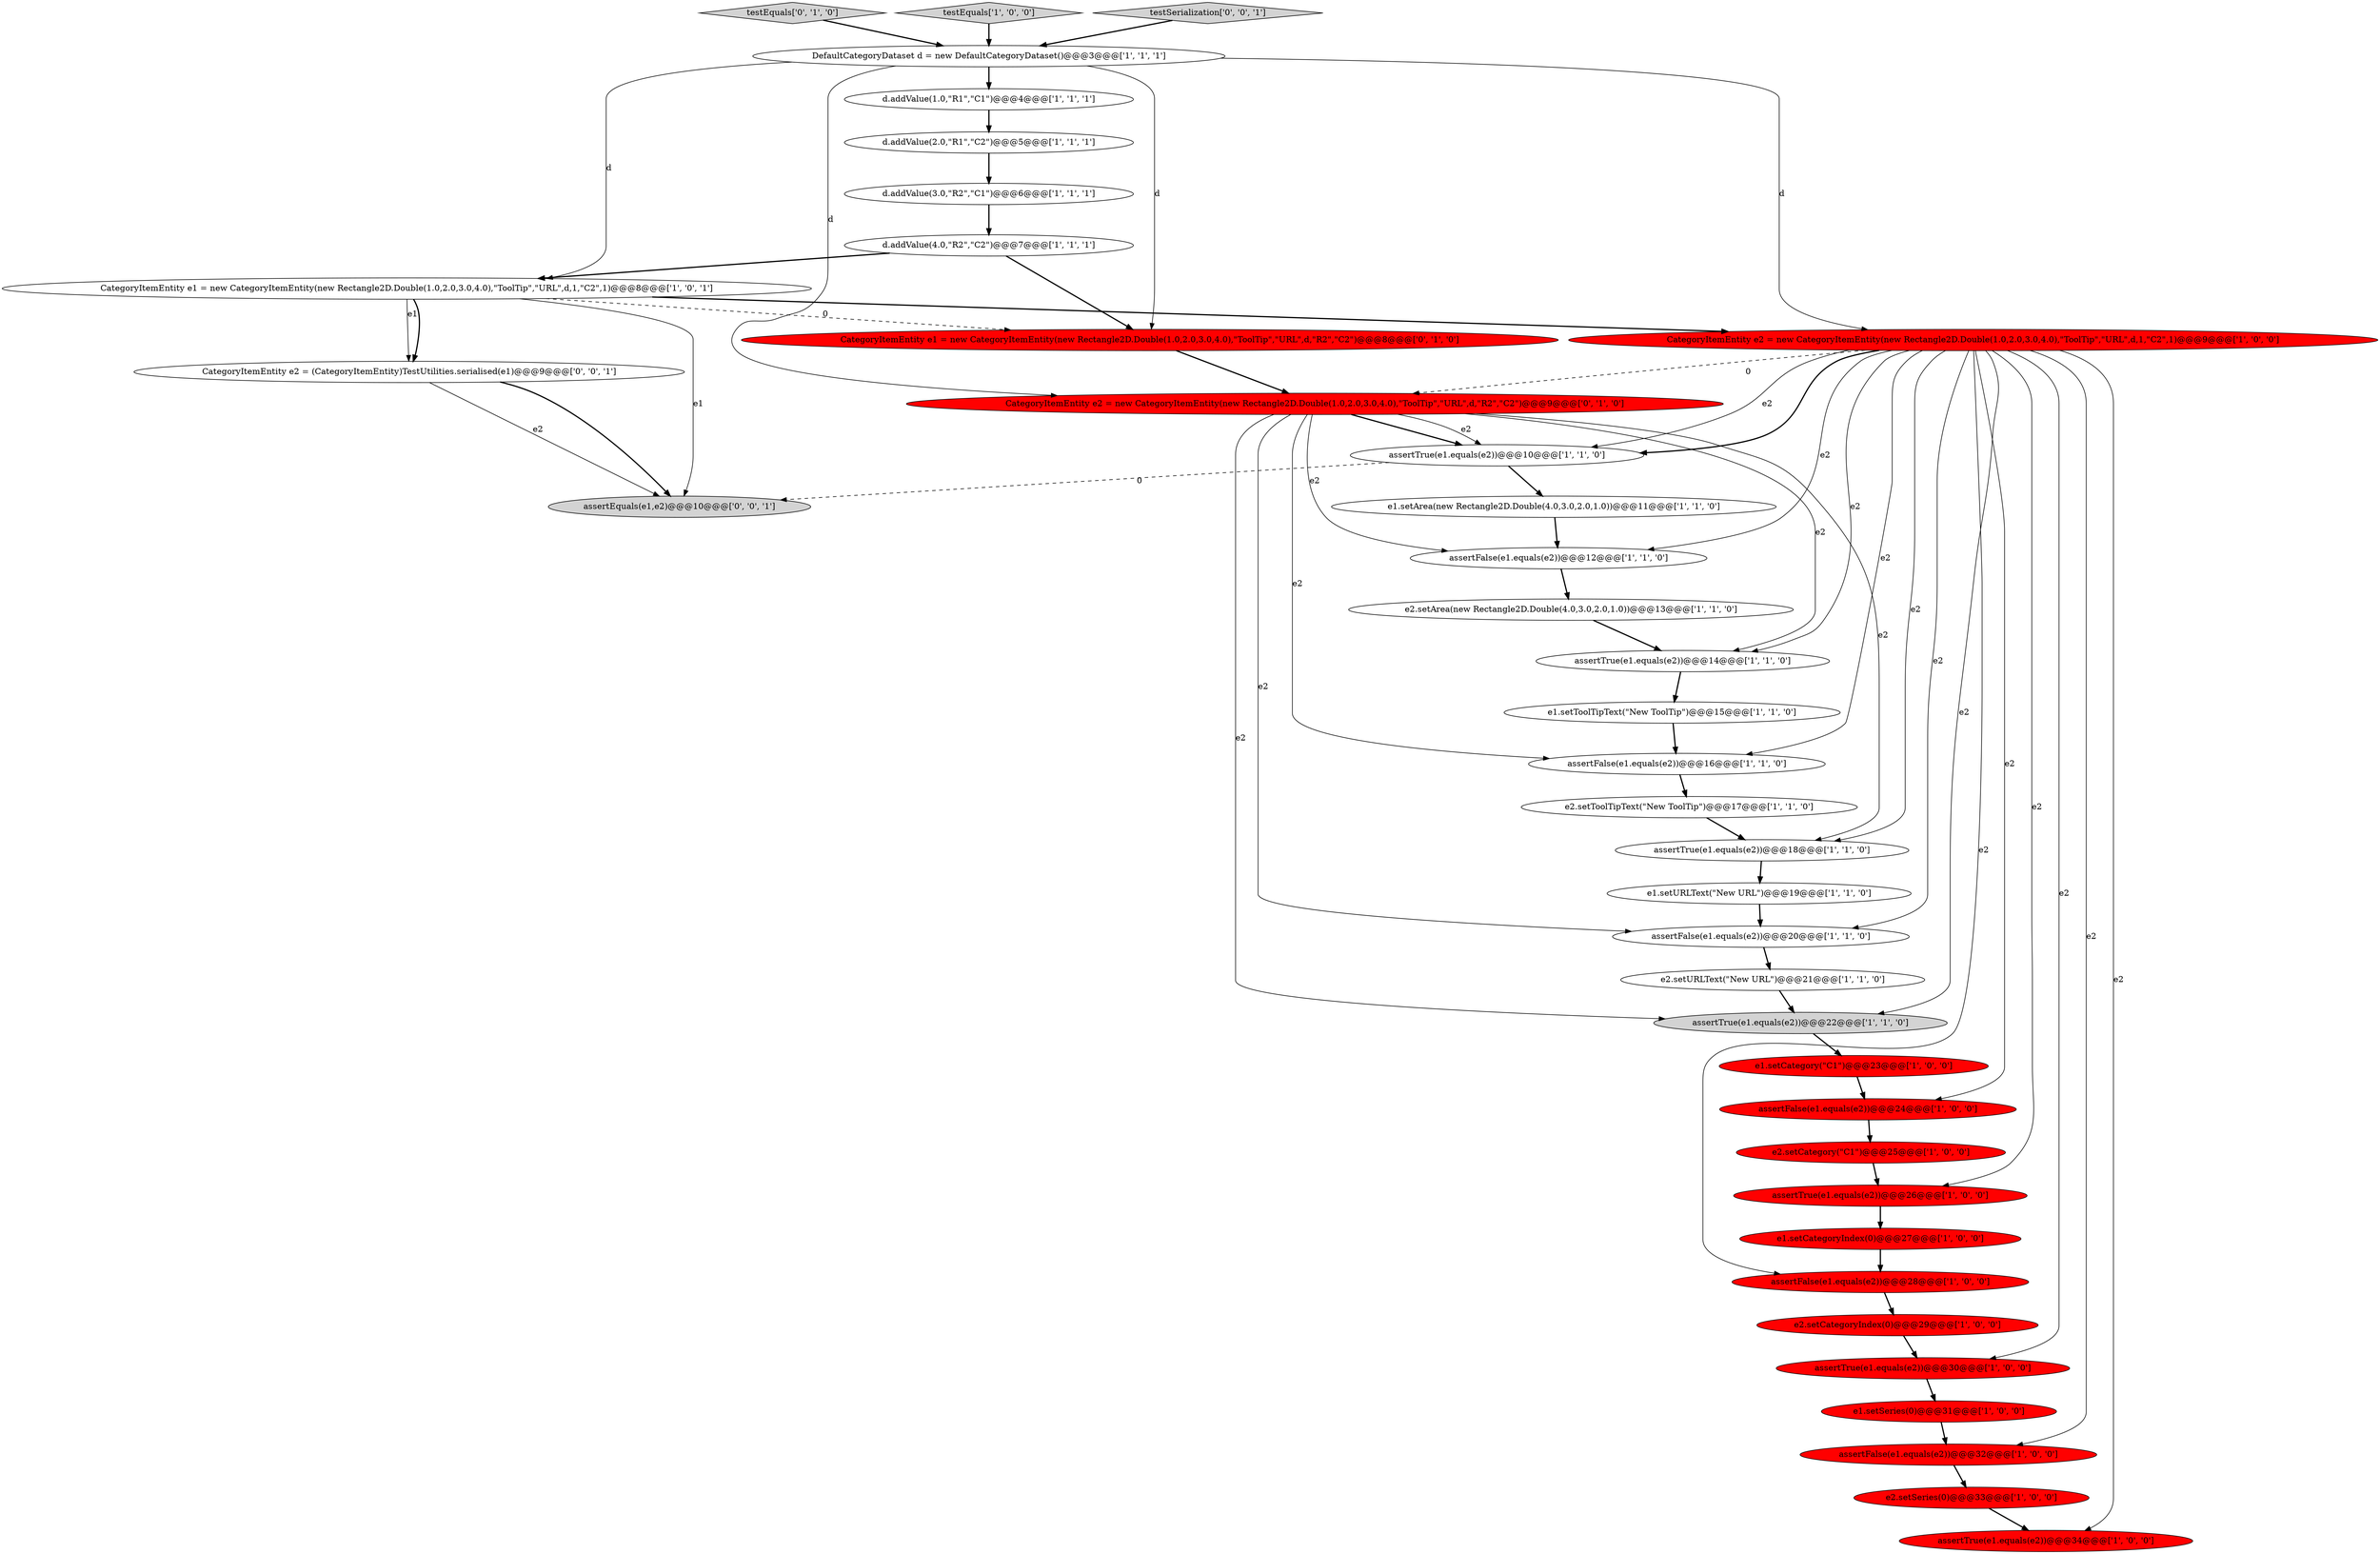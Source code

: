digraph {
19 [style = filled, label = "d.addValue(4.0,\"R2\",\"C2\")@@@7@@@['1', '1', '1']", fillcolor = white, shape = ellipse image = "AAA0AAABBB1BBB"];
9 [style = filled, label = "CategoryItemEntity e1 = new CategoryItemEntity(new Rectangle2D.Double(1.0,2.0,3.0,4.0),\"ToolTip\",\"URL\",d,1,\"C2\",1)@@@8@@@['1', '0', '1']", fillcolor = white, shape = ellipse image = "AAA0AAABBB1BBB"];
6 [style = filled, label = "assertFalse(e1.equals(e2))@@@32@@@['1', '0', '0']", fillcolor = red, shape = ellipse image = "AAA1AAABBB1BBB"];
17 [style = filled, label = "d.addValue(3.0,\"R2\",\"C1\")@@@6@@@['1', '1', '1']", fillcolor = white, shape = ellipse image = "AAA0AAABBB1BBB"];
7 [style = filled, label = "assertTrue(e1.equals(e2))@@@26@@@['1', '0', '0']", fillcolor = red, shape = ellipse image = "AAA1AAABBB1BBB"];
26 [style = filled, label = "e2.setURLText(\"New URL\")@@@21@@@['1', '1', '0']", fillcolor = white, shape = ellipse image = "AAA0AAABBB1BBB"];
35 [style = filled, label = "CategoryItemEntity e2 = new CategoryItemEntity(new Rectangle2D.Double(1.0,2.0,3.0,4.0),\"ToolTip\",\"URL\",d,\"R2\",\"C2\")@@@9@@@['0', '1', '0']", fillcolor = red, shape = ellipse image = "AAA1AAABBB2BBB"];
36 [style = filled, label = "assertEquals(e1,e2)@@@10@@@['0', '0', '1']", fillcolor = lightgray, shape = ellipse image = "AAA0AAABBB3BBB"];
13 [style = filled, label = "d.addValue(2.0,\"R1\",\"C2\")@@@5@@@['1', '1', '1']", fillcolor = white, shape = ellipse image = "AAA0AAABBB1BBB"];
4 [style = filled, label = "assertFalse(e1.equals(e2))@@@12@@@['1', '1', '0']", fillcolor = white, shape = ellipse image = "AAA0AAABBB1BBB"];
29 [style = filled, label = "assertTrue(e1.equals(e2))@@@22@@@['1', '1', '0']", fillcolor = lightgray, shape = ellipse image = "AAA0AAABBB1BBB"];
33 [style = filled, label = "CategoryItemEntity e1 = new CategoryItemEntity(new Rectangle2D.Double(1.0,2.0,3.0,4.0),\"ToolTip\",\"URL\",d,\"R2\",\"C2\")@@@8@@@['0', '1', '0']", fillcolor = red, shape = ellipse image = "AAA1AAABBB2BBB"];
31 [style = filled, label = "e2.setCategory(\"C1\")@@@25@@@['1', '0', '0']", fillcolor = red, shape = ellipse image = "AAA1AAABBB1BBB"];
34 [style = filled, label = "testEquals['0', '1', '0']", fillcolor = lightgray, shape = diamond image = "AAA0AAABBB2BBB"];
2 [style = filled, label = "assertFalse(e1.equals(e2))@@@28@@@['1', '0', '0']", fillcolor = red, shape = ellipse image = "AAA1AAABBB1BBB"];
27 [style = filled, label = "assertTrue(e1.equals(e2))@@@34@@@['1', '0', '0']", fillcolor = red, shape = ellipse image = "AAA1AAABBB1BBB"];
32 [style = filled, label = "testEquals['1', '0', '0']", fillcolor = lightgray, shape = diamond image = "AAA0AAABBB1BBB"];
1 [style = filled, label = "assertTrue(e1.equals(e2))@@@10@@@['1', '1', '0']", fillcolor = white, shape = ellipse image = "AAA0AAABBB1BBB"];
25 [style = filled, label = "e1.setCategory(\"C1\")@@@23@@@['1', '0', '0']", fillcolor = red, shape = ellipse image = "AAA1AAABBB1BBB"];
10 [style = filled, label = "assertFalse(e1.equals(e2))@@@16@@@['1', '1', '0']", fillcolor = white, shape = ellipse image = "AAA0AAABBB1BBB"];
18 [style = filled, label = "assertFalse(e1.equals(e2))@@@20@@@['1', '1', '0']", fillcolor = white, shape = ellipse image = "AAA0AAABBB1BBB"];
22 [style = filled, label = "e1.setCategoryIndex(0)@@@27@@@['1', '0', '0']", fillcolor = red, shape = ellipse image = "AAA1AAABBB1BBB"];
14 [style = filled, label = "DefaultCategoryDataset d = new DefaultCategoryDataset()@@@3@@@['1', '1', '1']", fillcolor = white, shape = ellipse image = "AAA0AAABBB1BBB"];
37 [style = filled, label = "testSerialization['0', '0', '1']", fillcolor = lightgray, shape = diamond image = "AAA0AAABBB3BBB"];
16 [style = filled, label = "e1.setSeries(0)@@@31@@@['1', '0', '0']", fillcolor = red, shape = ellipse image = "AAA1AAABBB1BBB"];
11 [style = filled, label = "e1.setArea(new Rectangle2D.Double(4.0,3.0,2.0,1.0))@@@11@@@['1', '1', '0']", fillcolor = white, shape = ellipse image = "AAA0AAABBB1BBB"];
23 [style = filled, label = "e1.setToolTipText(\"New ToolTip\")@@@15@@@['1', '1', '0']", fillcolor = white, shape = ellipse image = "AAA0AAABBB1BBB"];
15 [style = filled, label = "assertTrue(e1.equals(e2))@@@14@@@['1', '1', '0']", fillcolor = white, shape = ellipse image = "AAA0AAABBB1BBB"];
12 [style = filled, label = "e1.setURLText(\"New URL\")@@@19@@@['1', '1', '0']", fillcolor = white, shape = ellipse image = "AAA0AAABBB1BBB"];
0 [style = filled, label = "d.addValue(1.0,\"R1\",\"C1\")@@@4@@@['1', '1', '1']", fillcolor = white, shape = ellipse image = "AAA0AAABBB1BBB"];
38 [style = filled, label = "CategoryItemEntity e2 = (CategoryItemEntity)TestUtilities.serialised(e1)@@@9@@@['0', '0', '1']", fillcolor = white, shape = ellipse image = "AAA0AAABBB3BBB"];
30 [style = filled, label = "e2.setArea(new Rectangle2D.Double(4.0,3.0,2.0,1.0))@@@13@@@['1', '1', '0']", fillcolor = white, shape = ellipse image = "AAA0AAABBB1BBB"];
28 [style = filled, label = "assertTrue(e1.equals(e2))@@@18@@@['1', '1', '0']", fillcolor = white, shape = ellipse image = "AAA0AAABBB1BBB"];
21 [style = filled, label = "e2.setSeries(0)@@@33@@@['1', '0', '0']", fillcolor = red, shape = ellipse image = "AAA1AAABBB1BBB"];
3 [style = filled, label = "CategoryItemEntity e2 = new CategoryItemEntity(new Rectangle2D.Double(1.0,2.0,3.0,4.0),\"ToolTip\",\"URL\",d,1,\"C2\",1)@@@9@@@['1', '0', '0']", fillcolor = red, shape = ellipse image = "AAA1AAABBB1BBB"];
24 [style = filled, label = "e2.setToolTipText(\"New ToolTip\")@@@17@@@['1', '1', '0']", fillcolor = white, shape = ellipse image = "AAA0AAABBB1BBB"];
5 [style = filled, label = "assertTrue(e1.equals(e2))@@@30@@@['1', '0', '0']", fillcolor = red, shape = ellipse image = "AAA1AAABBB1BBB"];
8 [style = filled, label = "assertFalse(e1.equals(e2))@@@24@@@['1', '0', '0']", fillcolor = red, shape = ellipse image = "AAA1AAABBB1BBB"];
20 [style = filled, label = "e2.setCategoryIndex(0)@@@29@@@['1', '0', '0']", fillcolor = red, shape = ellipse image = "AAA1AAABBB1BBB"];
19->33 [style = bold, label=""];
24->28 [style = bold, label=""];
15->23 [style = bold, label=""];
33->35 [style = bold, label=""];
2->20 [style = bold, label=""];
3->5 [style = solid, label="e2"];
9->36 [style = solid, label="e1"];
3->35 [style = dashed, label="0"];
22->2 [style = bold, label=""];
0->13 [style = bold, label=""];
3->1 [style = bold, label=""];
8->31 [style = bold, label=""];
21->27 [style = bold, label=""];
3->2 [style = solid, label="e2"];
35->4 [style = solid, label="e2"];
10->24 [style = bold, label=""];
6->21 [style = bold, label=""];
26->29 [style = bold, label=""];
16->6 [style = bold, label=""];
3->1 [style = solid, label="e2"];
11->4 [style = bold, label=""];
18->26 [style = bold, label=""];
3->15 [style = solid, label="e2"];
3->18 [style = solid, label="e2"];
35->1 [style = solid, label="e2"];
29->25 [style = bold, label=""];
32->14 [style = bold, label=""];
38->36 [style = bold, label=""];
14->3 [style = solid, label="d"];
14->33 [style = solid, label="d"];
28->12 [style = bold, label=""];
14->9 [style = solid, label="d"];
3->6 [style = solid, label="e2"];
3->10 [style = solid, label="e2"];
17->19 [style = bold, label=""];
31->7 [style = bold, label=""];
1->11 [style = bold, label=""];
20->5 [style = bold, label=""];
38->36 [style = solid, label="e2"];
9->33 [style = dashed, label="0"];
5->16 [style = bold, label=""];
35->10 [style = solid, label="e2"];
35->15 [style = solid, label="e2"];
7->22 [style = bold, label=""];
13->17 [style = bold, label=""];
37->14 [style = bold, label=""];
3->28 [style = solid, label="e2"];
3->7 [style = solid, label="e2"];
35->18 [style = solid, label="e2"];
1->36 [style = dashed, label="0"];
35->1 [style = bold, label=""];
4->30 [style = bold, label=""];
14->0 [style = bold, label=""];
19->9 [style = bold, label=""];
35->29 [style = solid, label="e2"];
12->18 [style = bold, label=""];
23->10 [style = bold, label=""];
9->3 [style = bold, label=""];
35->28 [style = solid, label="e2"];
25->8 [style = bold, label=""];
3->8 [style = solid, label="e2"];
34->14 [style = bold, label=""];
3->27 [style = solid, label="e2"];
9->38 [style = solid, label="e1"];
9->38 [style = bold, label=""];
3->4 [style = solid, label="e2"];
14->35 [style = solid, label="d"];
3->29 [style = solid, label="e2"];
30->15 [style = bold, label=""];
}
